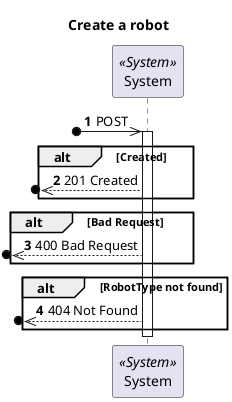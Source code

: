 @startuml
'https://plantuml.com/sequence-diagram

autonumber
skinparam packageStyle rect

title Create a robot

participant "System" as Sys <<System>>

?o->> Sys : POST

activate Sys
alt Created
   ?o<<--Sys : 201 Created
end
alt Bad Request
   ?o<<--Sys : 400 Bad Request
end
alt RobotType not found
   ?o<<--Sys : 404 Not Found
end
deactivate Sys


@enduml
